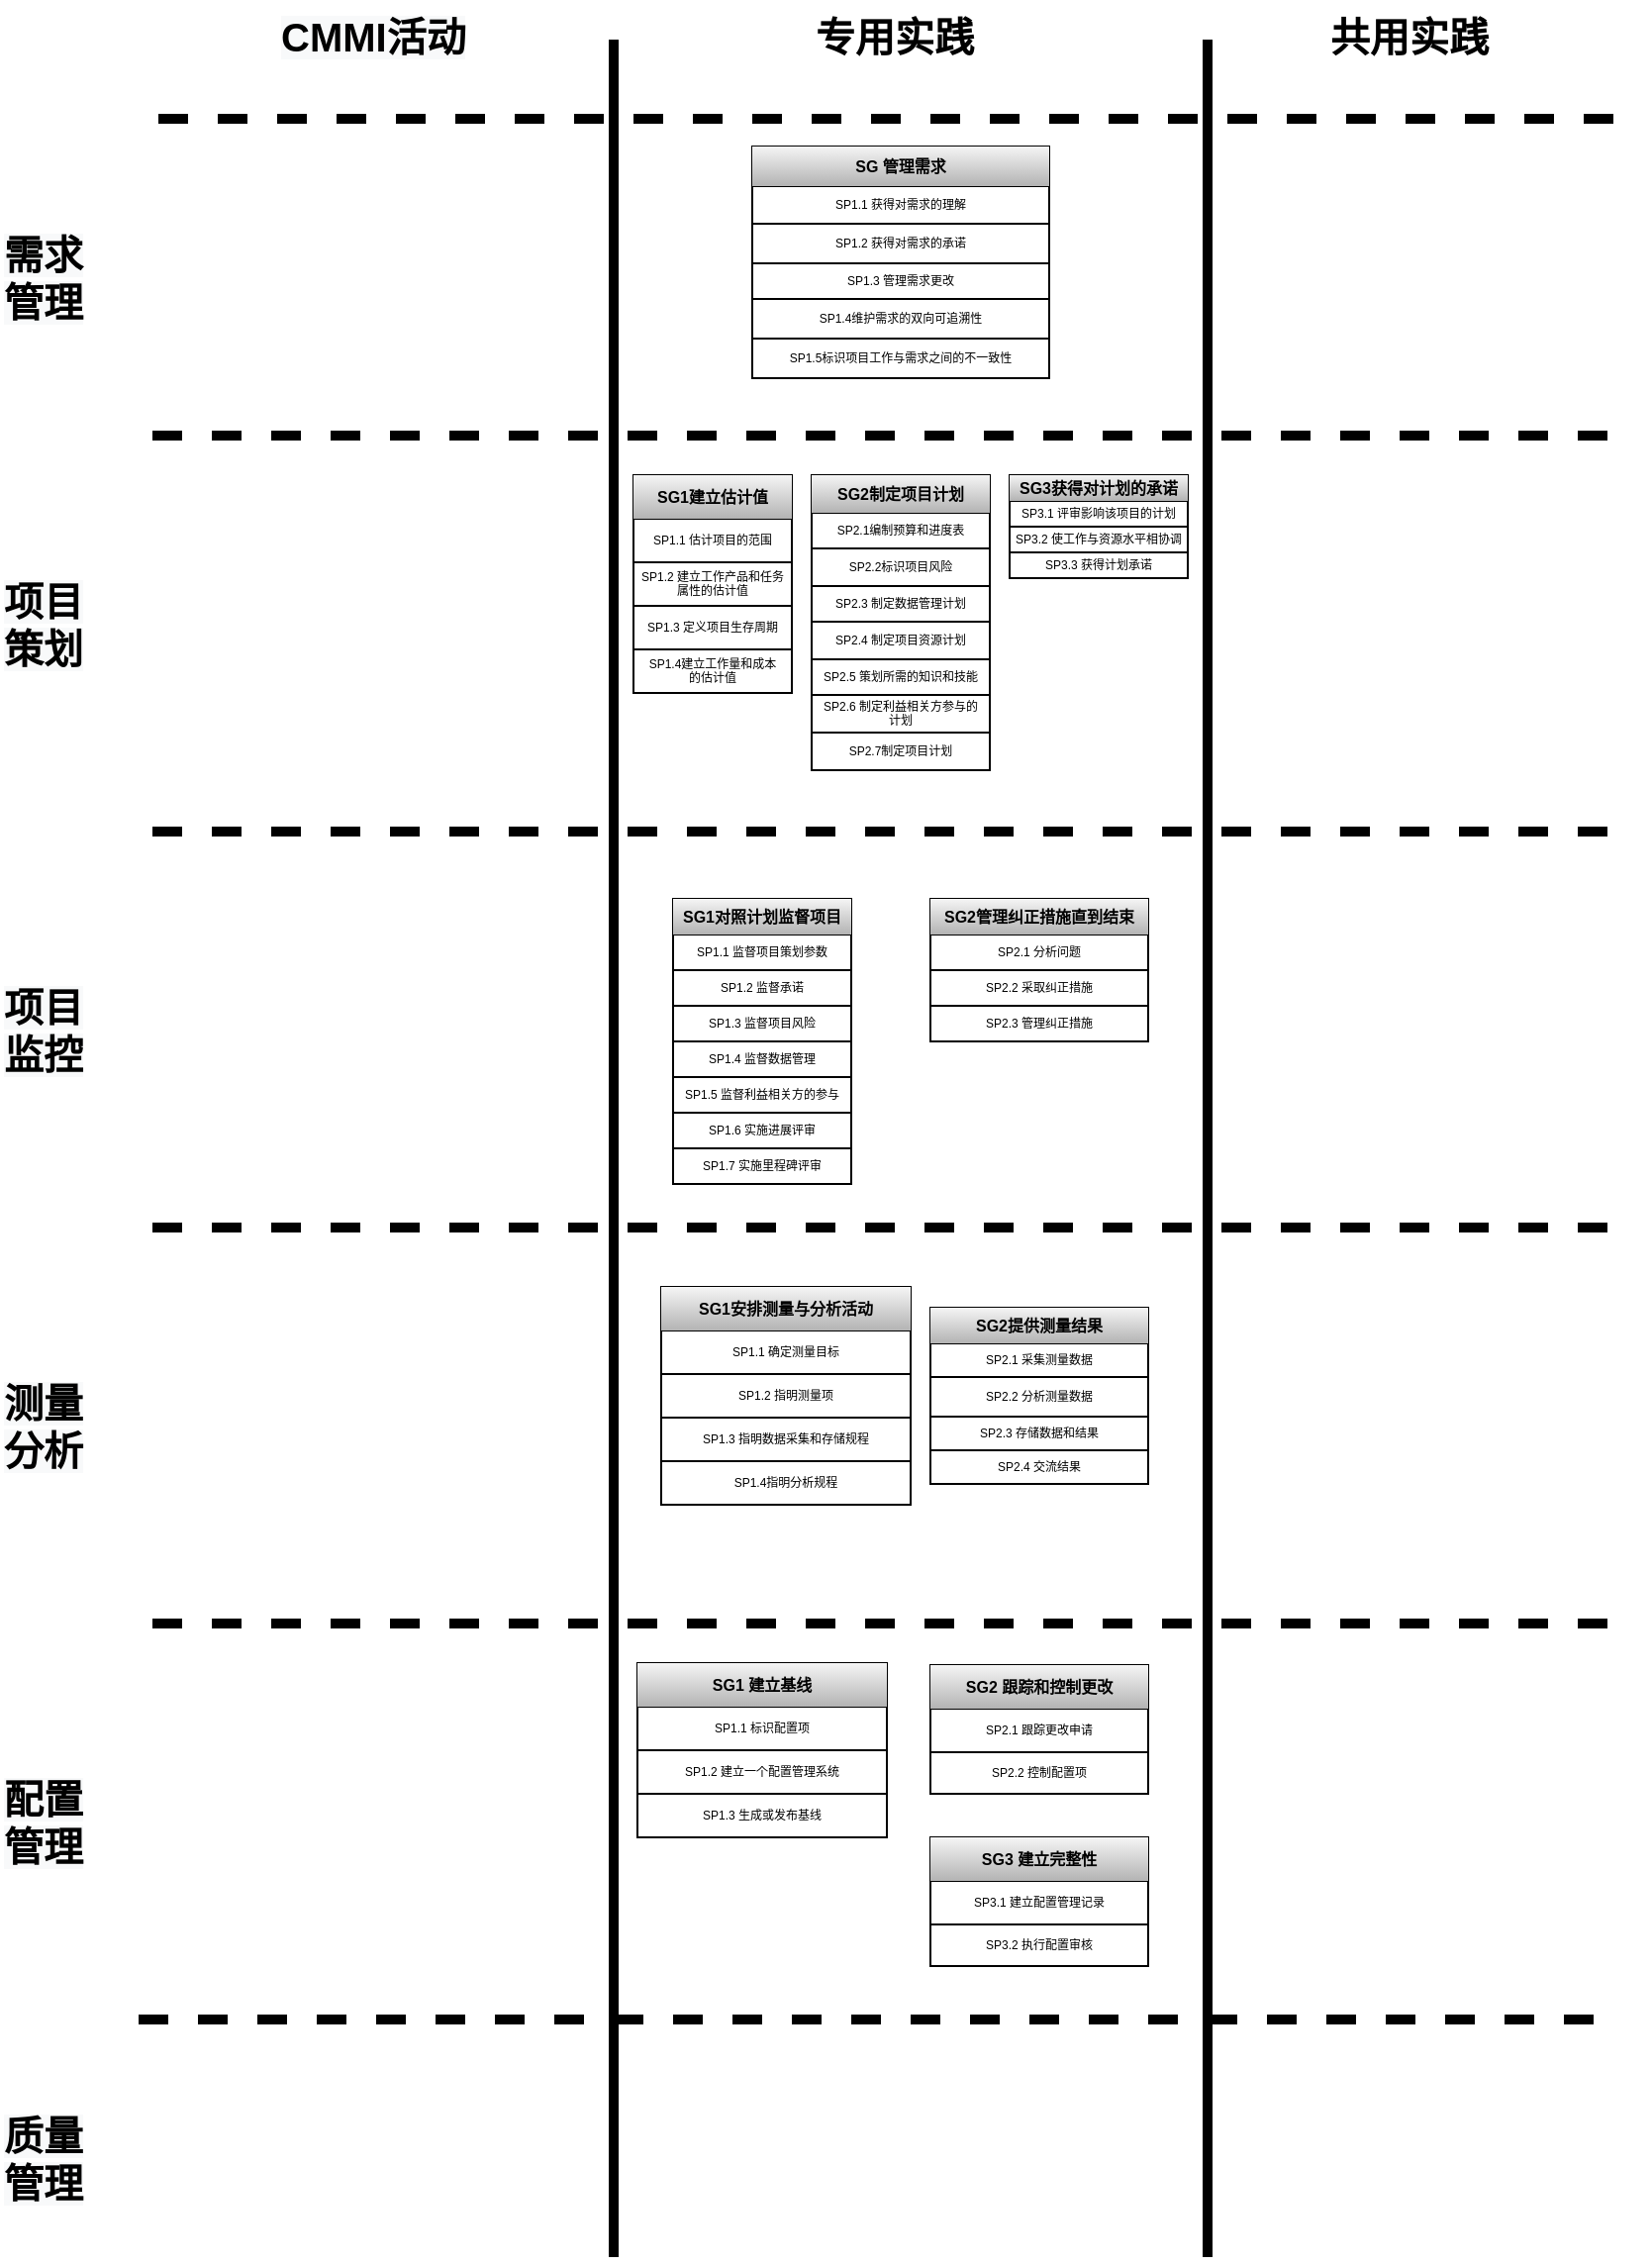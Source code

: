 <mxfile version="14.1.9" type="github">
  <diagram id="KZVADQ8c4VdHKTxfyuot" name="Page-1">
    <mxGraphModel dx="539" dy="310" grid="1" gridSize="10" guides="1" tooltips="1" connect="1" arrows="1" fold="1" page="1" pageScale="1" pageWidth="827" pageHeight="1169" math="0" shadow="0">
      <root>
        <mxCell id="0" />
        <mxCell id="1" parent="0" />
        <mxCell id="-ht__sh_S9YxHwO8VVMU-161" value="" style="shape=table;startSize=0;container=1;collapsible=0;childLayout=tableLayout;fontSize=6;" parent="1" vertex="1">
          <mxGeometry x="320" y="260" width="80" height="110" as="geometry" />
        </mxCell>
        <mxCell id="-ht__sh_S9YxHwO8VVMU-162" value="" style="shape=partialRectangle;html=1;whiteSpace=wrap;collapsible=0;dropTarget=0;pointerEvents=0;fillColor=none;top=0;left=0;bottom=0;right=0;points=[[0,0.5],[1,0.5]];portConstraint=eastwest;" parent="-ht__sh_S9YxHwO8VVMU-161" vertex="1">
          <mxGeometry width="80" height="22" as="geometry" />
        </mxCell>
        <mxCell id="-ht__sh_S9YxHwO8VVMU-163" value="SG1建立估计值" style="shape=partialRectangle;connectable=0;overflow=hidden;fillColor=#f5f5f5;top=0;left=0;bottom=0;right=0;fontSize=8;fontStyle=1;gradientColor=#b3b3b3;strokeColor=#666666;" parent="-ht__sh_S9YxHwO8VVMU-162" vertex="1">
          <mxGeometry width="80" height="22" as="geometry" />
        </mxCell>
        <mxCell id="-ht__sh_S9YxHwO8VVMU-164" value="" style="shape=partialRectangle;html=1;whiteSpace=wrap;collapsible=0;dropTarget=0;pointerEvents=0;fillColor=none;top=0;left=0;bottom=0;right=0;points=[[0,0.5],[1,0.5]];portConstraint=eastwest;" parent="-ht__sh_S9YxHwO8VVMU-161" vertex="1">
          <mxGeometry y="22" width="80" height="22" as="geometry" />
        </mxCell>
        <mxCell id="-ht__sh_S9YxHwO8VVMU-165" value="SP1.1 估计项目的范围" style="shape=partialRectangle;connectable=0;overflow=hidden;fillColor=none;top=0;left=0;bottom=0;right=0;fontSize=6;" parent="-ht__sh_S9YxHwO8VVMU-164" vertex="1">
          <mxGeometry width="80" height="22" as="geometry" />
        </mxCell>
        <mxCell id="-ht__sh_S9YxHwO8VVMU-1355" value="" style="shape=partialRectangle;html=1;whiteSpace=wrap;collapsible=0;dropTarget=0;pointerEvents=0;fillColor=none;top=0;left=0;bottom=0;right=0;points=[[0,0.5],[1,0.5]];portConstraint=eastwest;" parent="-ht__sh_S9YxHwO8VVMU-161" vertex="1">
          <mxGeometry y="44" width="80" height="22" as="geometry" />
        </mxCell>
        <mxCell id="-ht__sh_S9YxHwO8VVMU-1356" value="SP1.2 建立工作产品和任务&#xa;属性的估计值" style="shape=partialRectangle;connectable=0;overflow=hidden;fillColor=none;top=0;left=0;bottom=0;right=0;fontSize=6;" parent="-ht__sh_S9YxHwO8VVMU-1355" vertex="1">
          <mxGeometry width="80" height="22" as="geometry" />
        </mxCell>
        <mxCell id="-ht__sh_S9YxHwO8VVMU-168" value="" style="shape=partialRectangle;html=1;whiteSpace=wrap;collapsible=0;dropTarget=0;pointerEvents=0;fillColor=none;top=0;left=0;bottom=0;right=0;points=[[0,0.5],[1,0.5]];portConstraint=eastwest;" parent="-ht__sh_S9YxHwO8VVMU-161" vertex="1">
          <mxGeometry y="66" width="80" height="22" as="geometry" />
        </mxCell>
        <mxCell id="-ht__sh_S9YxHwO8VVMU-169" value="SP1.3 定义项目生存周期" style="shape=partialRectangle;connectable=0;overflow=hidden;fillColor=none;top=0;left=0;bottom=0;right=0;fontSize=6;" parent="-ht__sh_S9YxHwO8VVMU-168" vertex="1">
          <mxGeometry width="80" height="22" as="geometry" />
        </mxCell>
        <mxCell id="-ht__sh_S9YxHwO8VVMU-170" value="" style="shape=partialRectangle;html=1;whiteSpace=wrap;collapsible=0;dropTarget=0;pointerEvents=0;fillColor=none;top=0;left=0;bottom=0;right=0;points=[[0,0.5],[1,0.5]];portConstraint=eastwest;" parent="-ht__sh_S9YxHwO8VVMU-161" vertex="1">
          <mxGeometry y="88" width="80" height="22" as="geometry" />
        </mxCell>
        <mxCell id="-ht__sh_S9YxHwO8VVMU-171" value="SP1.4建立工作量和成本&#xa;的估计值" style="shape=partialRectangle;connectable=0;overflow=hidden;fillColor=none;top=0;left=0;bottom=0;right=0;fontSize=6;" parent="-ht__sh_S9YxHwO8VVMU-170" vertex="1">
          <mxGeometry width="80" height="22" as="geometry" />
        </mxCell>
        <mxCell id="-ht__sh_S9YxHwO8VVMU-287" value="" style="shape=table;startSize=0;container=1;collapsible=0;childLayout=tableLayout;fontSize=6;swimlaneFillColor=none;rowLines=1;pointerEvents=0;expand=0;" parent="1" vertex="1">
          <mxGeometry x="410" y="260" width="90" height="149" as="geometry" />
        </mxCell>
        <mxCell id="-ht__sh_S9YxHwO8VVMU-288" value="" style="shape=partialRectangle;html=1;whiteSpace=wrap;collapsible=0;dropTarget=0;pointerEvents=0;fillColor=none;top=0;left=0;bottom=0;right=0;points=[[0,0.5],[1,0.5]];portConstraint=eastwest;" parent="-ht__sh_S9YxHwO8VVMU-287" vertex="1">
          <mxGeometry width="90" height="19" as="geometry" />
        </mxCell>
        <mxCell id="-ht__sh_S9YxHwO8VVMU-289" value="SG2制定项目计划" style="shape=partialRectangle;connectable=0;overflow=hidden;fillColor=#f5f5f5;top=0;left=0;bottom=0;right=0;fontSize=8;fontStyle=1;gradientColor=#b3b3b3;strokeColor=#666666;" parent="-ht__sh_S9YxHwO8VVMU-288" vertex="1">
          <mxGeometry width="90" height="19" as="geometry" />
        </mxCell>
        <mxCell id="-ht__sh_S9YxHwO8VVMU-290" value="" style="shape=partialRectangle;html=1;whiteSpace=wrap;collapsible=0;dropTarget=0;pointerEvents=0;fillColor=none;top=0;left=0;bottom=0;right=0;points=[[0,0.5],[1,0.5]];portConstraint=eastwest;" parent="-ht__sh_S9YxHwO8VVMU-287" vertex="1">
          <mxGeometry y="19" width="90" height="18" as="geometry" />
        </mxCell>
        <mxCell id="-ht__sh_S9YxHwO8VVMU-291" value="SP2.1编制预算和进度表" style="shape=partialRectangle;connectable=0;overflow=hidden;fillColor=none;top=0;left=0;bottom=0;right=0;fontSize=6;" parent="-ht__sh_S9YxHwO8VVMU-290" vertex="1">
          <mxGeometry width="90" height="18" as="geometry" />
        </mxCell>
        <mxCell id="-ht__sh_S9YxHwO8VVMU-292" value="" style="shape=partialRectangle;html=1;whiteSpace=wrap;collapsible=0;dropTarget=0;pointerEvents=0;fillColor=none;top=0;left=0;bottom=0;right=0;points=[[0,0.5],[1,0.5]];portConstraint=eastwest;" parent="-ht__sh_S9YxHwO8VVMU-287" vertex="1">
          <mxGeometry y="37" width="90" height="19" as="geometry" />
        </mxCell>
        <mxCell id="-ht__sh_S9YxHwO8VVMU-293" value="SP2.2标识项目风险" style="shape=partialRectangle;connectable=0;overflow=hidden;fillColor=none;top=0;left=0;bottom=0;right=0;fontSize=6;" parent="-ht__sh_S9YxHwO8VVMU-292" vertex="1">
          <mxGeometry width="90" height="19" as="geometry" />
        </mxCell>
        <mxCell id="-ht__sh_S9YxHwO8VVMU-294" value="" style="shape=partialRectangle;html=1;whiteSpace=wrap;collapsible=0;dropTarget=0;pointerEvents=0;fillColor=none;top=0;left=0;bottom=0;right=0;points=[[0,0.5],[1,0.5]];portConstraint=eastwest;" parent="-ht__sh_S9YxHwO8VVMU-287" vertex="1">
          <mxGeometry y="56" width="90" height="18" as="geometry" />
        </mxCell>
        <mxCell id="-ht__sh_S9YxHwO8VVMU-295" value="SP2.3 制定数据管理计划" style="shape=partialRectangle;connectable=0;overflow=hidden;fillColor=none;top=0;left=0;bottom=0;right=0;fontSize=6;" parent="-ht__sh_S9YxHwO8VVMU-294" vertex="1">
          <mxGeometry width="90" height="18" as="geometry" />
        </mxCell>
        <mxCell id="-ht__sh_S9YxHwO8VVMU-296" value="" style="shape=partialRectangle;html=1;whiteSpace=wrap;collapsible=0;dropTarget=0;pointerEvents=0;fillColor=none;top=0;left=0;bottom=0;right=0;points=[[0,0.5],[1,0.5]];portConstraint=eastwest;" parent="-ht__sh_S9YxHwO8VVMU-287" vertex="1">
          <mxGeometry y="74" width="90" height="19" as="geometry" />
        </mxCell>
        <mxCell id="-ht__sh_S9YxHwO8VVMU-297" value="SP2.4 制定项目资源计划" style="shape=partialRectangle;connectable=0;overflow=hidden;fillColor=none;top=0;left=0;bottom=0;right=0;fontSize=6;" parent="-ht__sh_S9YxHwO8VVMU-296" vertex="1">
          <mxGeometry width="90" height="19" as="geometry" />
        </mxCell>
        <mxCell id="-ht__sh_S9YxHwO8VVMU-395" value="" style="shape=partialRectangle;html=1;whiteSpace=wrap;collapsible=0;dropTarget=0;pointerEvents=0;fillColor=none;top=0;left=0;bottom=0;right=0;points=[[0,0.5],[1,0.5]];portConstraint=eastwest;" parent="-ht__sh_S9YxHwO8VVMU-287" vertex="1">
          <mxGeometry y="93" width="90" height="18" as="geometry" />
        </mxCell>
        <mxCell id="-ht__sh_S9YxHwO8VVMU-396" value="SP2.5 策划所需的知识和技能" style="shape=partialRectangle;connectable=0;overflow=hidden;fillColor=none;top=0;left=0;bottom=0;right=0;fontSize=6;" parent="-ht__sh_S9YxHwO8VVMU-395" vertex="1">
          <mxGeometry width="90" height="18" as="geometry" />
        </mxCell>
        <mxCell id="-ht__sh_S9YxHwO8VVMU-453" value="" style="shape=partialRectangle;html=1;whiteSpace=wrap;collapsible=0;dropTarget=0;pointerEvents=0;fillColor=none;top=0;left=0;bottom=0;right=0;points=[[0,0.5],[1,0.5]];portConstraint=eastwest;" parent="-ht__sh_S9YxHwO8VVMU-287" vertex="1">
          <mxGeometry y="111" width="90" height="19" as="geometry" />
        </mxCell>
        <mxCell id="-ht__sh_S9YxHwO8VVMU-454" value="SP2.6 制定利益相关方参与的&#xa;计划" style="shape=partialRectangle;connectable=0;overflow=hidden;fillColor=none;top=0;left=0;bottom=0;right=0;fontSize=6;" parent="-ht__sh_S9YxHwO8VVMU-453" vertex="1">
          <mxGeometry width="90" height="19" as="geometry" />
        </mxCell>
        <mxCell id="-ht__sh_S9YxHwO8VVMU-1357" value="" style="shape=partialRectangle;html=1;whiteSpace=wrap;collapsible=0;dropTarget=0;pointerEvents=0;fillColor=none;top=0;left=0;bottom=0;right=0;points=[[0,0.5],[1,0.5]];portConstraint=eastwest;" parent="-ht__sh_S9YxHwO8VVMU-287" vertex="1">
          <mxGeometry y="130" width="90" height="19" as="geometry" />
        </mxCell>
        <mxCell id="-ht__sh_S9YxHwO8VVMU-1358" value="SP2.7制定项目计划" style="shape=partialRectangle;connectable=0;overflow=hidden;fillColor=none;top=0;left=0;bottom=0;right=0;fontSize=6;" parent="-ht__sh_S9YxHwO8VVMU-1357" vertex="1">
          <mxGeometry width="90" height="19" as="geometry" />
        </mxCell>
        <mxCell id="-ht__sh_S9YxHwO8VVMU-1325" value="" style="endArrow=none;dashed=1;html=1;fontSize=6;strokeWidth=5;" parent="1" edge="1">
          <mxGeometry width="50" height="50" relative="1" as="geometry">
            <mxPoint x="80" y="80" as="sourcePoint" />
            <mxPoint x="830" y="80" as="targetPoint" />
          </mxGeometry>
        </mxCell>
        <mxCell id="-ht__sh_S9YxHwO8VVMU-1326" value="&lt;span style=&quot;color: rgb(0, 0, 0); font-family: helvetica; font-size: 20px; font-style: normal; letter-spacing: normal; text-align: center; text-indent: 0px; text-transform: none; word-spacing: 0px; background-color: rgb(248, 249, 250); display: inline; float: none;&quot;&gt;CMMI活动&lt;/span&gt;" style="text;whiteSpace=wrap;html=1;fontSize=20;fontStyle=1" parent="1" vertex="1">
          <mxGeometry x="140" y="20" width="100" height="40" as="geometry" />
        </mxCell>
        <mxCell id="-ht__sh_S9YxHwO8VVMU-1328" value="" style="endArrow=none;dashed=1;html=1;fontSize=6;strokeWidth=5;" parent="1" edge="1">
          <mxGeometry width="50" height="50" relative="1" as="geometry">
            <mxPoint x="77" y="240.0" as="sourcePoint" />
            <mxPoint x="827" y="240.0" as="targetPoint" />
          </mxGeometry>
        </mxCell>
        <mxCell id="-ht__sh_S9YxHwO8VVMU-1329" value="" style="endArrow=none;dashed=1;html=1;fontSize=6;strokeWidth=5;" parent="1" edge="1">
          <mxGeometry width="50" height="50" relative="1" as="geometry">
            <mxPoint x="77.0" y="440" as="sourcePoint" />
            <mxPoint x="827" y="440" as="targetPoint" />
          </mxGeometry>
        </mxCell>
        <mxCell id="-ht__sh_S9YxHwO8VVMU-1330" value="" style="endArrow=none;dashed=1;html=1;fontSize=6;strokeWidth=5;" parent="1" edge="1">
          <mxGeometry width="50" height="50" relative="1" as="geometry">
            <mxPoint x="77.0" y="640" as="sourcePoint" />
            <mxPoint x="827" y="640" as="targetPoint" />
          </mxGeometry>
        </mxCell>
        <mxCell id="-ht__sh_S9YxHwO8VVMU-1331" value="" style="endArrow=none;dashed=1;html=1;fontSize=6;strokeWidth=5;" parent="1" edge="1">
          <mxGeometry width="50" height="50" relative="1" as="geometry">
            <mxPoint x="77.0" y="840" as="sourcePoint" />
            <mxPoint x="827" y="840" as="targetPoint" />
          </mxGeometry>
        </mxCell>
        <mxCell id="-ht__sh_S9YxHwO8VVMU-1332" value="" style="endArrow=none;dashed=1;html=1;fontSize=6;strokeWidth=5;" parent="1" edge="1">
          <mxGeometry width="50" height="50" relative="1" as="geometry">
            <mxPoint x="70.0" y="1040" as="sourcePoint" />
            <mxPoint x="820" y="1040" as="targetPoint" />
          </mxGeometry>
        </mxCell>
        <mxCell id="-ht__sh_S9YxHwO8VVMU-1333" value="&lt;div style=&quot;text-align: center&quot;&gt;&lt;span&gt;&lt;font face=&quot;helvetica&quot;&gt;专用实践&lt;/font&gt;&lt;/span&gt;&lt;/div&gt;" style="text;whiteSpace=wrap;html=1;fontSize=20;fontStyle=1" parent="1" vertex="1">
          <mxGeometry x="410" y="20" width="100" height="40" as="geometry" />
        </mxCell>
        <mxCell id="-ht__sh_S9YxHwO8VVMU-1334" value="&lt;div style=&quot;text-align: center&quot;&gt;&lt;font face=&quot;helvetica&quot;&gt;共用实践&lt;/font&gt;&lt;/div&gt;" style="text;whiteSpace=wrap;html=1;fontSize=20;fontStyle=1" parent="1" vertex="1">
          <mxGeometry x="670" y="20" width="100" height="40" as="geometry" />
        </mxCell>
        <mxCell id="-ht__sh_S9YxHwO8VVMU-1335" value="" style="endArrow=none;html=1;strokeWidth=5;fontSize=20;" parent="1" edge="1">
          <mxGeometry width="50" height="50" relative="1" as="geometry">
            <mxPoint x="310" y="1160" as="sourcePoint" />
            <mxPoint x="310" y="40" as="targetPoint" />
          </mxGeometry>
        </mxCell>
        <mxCell id="-ht__sh_S9YxHwO8VVMU-1337" value="" style="shape=table;startSize=0;container=1;collapsible=0;childLayout=tableLayout;fontSize=6;swimlaneFillColor=none;rowLines=1;pointerEvents=0;expand=0;treeMoving=1;" parent="1" vertex="1">
          <mxGeometry x="510" y="260" width="90" height="52" as="geometry" />
        </mxCell>
        <mxCell id="-ht__sh_S9YxHwO8VVMU-1338" value="" style="shape=partialRectangle;html=1;whiteSpace=wrap;collapsible=0;dropTarget=0;pointerEvents=0;fillColor=none;top=0;left=0;bottom=0;right=0;points=[[0,0.5],[1,0.5]];portConstraint=eastwest;" parent="-ht__sh_S9YxHwO8VVMU-1337" vertex="1">
          <mxGeometry width="90" height="13" as="geometry" />
        </mxCell>
        <mxCell id="-ht__sh_S9YxHwO8VVMU-1339" value="SG3获得对计划的承诺" style="shape=partialRectangle;connectable=0;overflow=hidden;fillColor=#f5f5f5;top=0;left=0;bottom=0;right=0;fontSize=8;fontStyle=1;gradientColor=#b3b3b3;strokeColor=#666666;" parent="-ht__sh_S9YxHwO8VVMU-1338" vertex="1">
          <mxGeometry width="90" height="13" as="geometry" />
        </mxCell>
        <mxCell id="-ht__sh_S9YxHwO8VVMU-1340" value="" style="shape=partialRectangle;html=1;whiteSpace=wrap;collapsible=0;dropTarget=0;pointerEvents=0;fillColor=none;top=0;left=0;bottom=0;right=0;points=[[0,0.5],[1,0.5]];portConstraint=eastwest;" parent="-ht__sh_S9YxHwO8VVMU-1337" vertex="1">
          <mxGeometry y="13" width="90" height="13" as="geometry" />
        </mxCell>
        <mxCell id="-ht__sh_S9YxHwO8VVMU-1341" value="SP3.1 评审影响该项目的计划" style="shape=partialRectangle;connectable=0;overflow=hidden;fillColor=none;top=0;left=0;bottom=0;right=0;fontSize=6;" parent="-ht__sh_S9YxHwO8VVMU-1340" vertex="1">
          <mxGeometry width="90" height="13" as="geometry" />
        </mxCell>
        <mxCell id="-ht__sh_S9YxHwO8VVMU-1342" value="" style="shape=partialRectangle;html=1;whiteSpace=wrap;collapsible=0;dropTarget=0;pointerEvents=0;fillColor=none;top=0;left=0;bottom=0;right=0;points=[[0,0.5],[1,0.5]];portConstraint=eastwest;" parent="-ht__sh_S9YxHwO8VVMU-1337" vertex="1">
          <mxGeometry y="26" width="90" height="13" as="geometry" />
        </mxCell>
        <mxCell id="-ht__sh_S9YxHwO8VVMU-1343" value="SP3.2 使工作与资源水平相协调" style="shape=partialRectangle;connectable=0;overflow=hidden;fillColor=none;top=0;left=0;bottom=0;right=0;fontSize=6;" parent="-ht__sh_S9YxHwO8VVMU-1342" vertex="1">
          <mxGeometry width="90" height="13" as="geometry" />
        </mxCell>
        <mxCell id="bZw45Dl6m2qIWk2wwtFJ-1" value="" style="shape=partialRectangle;html=1;whiteSpace=wrap;collapsible=0;dropTarget=0;pointerEvents=0;fillColor=none;top=0;left=0;bottom=0;right=0;points=[[0,0.5],[1,0.5]];portConstraint=eastwest;" parent="-ht__sh_S9YxHwO8VVMU-1337" vertex="1">
          <mxGeometry y="39" width="90" height="13" as="geometry" />
        </mxCell>
        <mxCell id="bZw45Dl6m2qIWk2wwtFJ-2" value="SP3.3 获得计划承诺" style="shape=partialRectangle;connectable=0;overflow=hidden;fillColor=none;top=0;left=0;bottom=0;right=0;fontSize=6;" parent="bZw45Dl6m2qIWk2wwtFJ-1" vertex="1">
          <mxGeometry width="90" height="13" as="geometry" />
        </mxCell>
        <mxCell id="-ht__sh_S9YxHwO8VVMU-1354" value="" style="endArrow=none;html=1;strokeWidth=5;fontSize=20;" parent="1" edge="1">
          <mxGeometry width="50" height="50" relative="1" as="geometry">
            <mxPoint x="610" y="1160" as="sourcePoint" />
            <mxPoint x="610" y="40" as="targetPoint" />
          </mxGeometry>
        </mxCell>
        <mxCell id="-ht__sh_S9YxHwO8VVMU-1359" value="&lt;span style=&quot;color: rgb(0 , 0 , 0) ; font-family: &amp;#34;helvetica&amp;#34; ; font-size: 20px ; font-style: normal ; letter-spacing: normal ; text-align: center ; text-indent: 0px ; text-transform: none ; word-spacing: 0px ; background-color: rgb(248 , 249 , 250) ; display: inline ; float: none&quot;&gt;需求管理&lt;/span&gt;" style="text;whiteSpace=wrap;html=1;fontSize=20;fontStyle=1" parent="1" vertex="1">
          <mxGeometry y="130" width="50" height="60" as="geometry" />
        </mxCell>
        <mxCell id="-ht__sh_S9YxHwO8VVMU-1360" value="&lt;span style=&quot;color: rgb(0 , 0 , 0) ; font-family: &amp;#34;helvetica&amp;#34; ; font-size: 20px ; font-style: normal ; letter-spacing: normal ; text-align: center ; text-indent: 0px ; text-transform: none ; word-spacing: 0px ; background-color: rgb(248 , 249 , 250) ; display: inline ; float: none&quot;&gt;项目策划&lt;/span&gt;" style="text;whiteSpace=wrap;html=1;fontSize=20;fontStyle=1" parent="1" vertex="1">
          <mxGeometry y="304.5" width="50" height="60" as="geometry" />
        </mxCell>
        <mxCell id="-ht__sh_S9YxHwO8VVMU-1361" value="&lt;span style=&quot;color: rgb(0 , 0 , 0) ; font-family: &amp;#34;helvetica&amp;#34; ; font-size: 20px ; font-style: normal ; letter-spacing: normal ; text-align: center ; text-indent: 0px ; text-transform: none ; word-spacing: 0px ; background-color: rgb(248 , 249 , 250) ; display: inline ; float: none&quot;&gt;项目监控&lt;/span&gt;" style="text;whiteSpace=wrap;html=1;fontSize=20;fontStyle=1" parent="1" vertex="1">
          <mxGeometry y="510" width="50" height="60" as="geometry" />
        </mxCell>
        <mxCell id="-ht__sh_S9YxHwO8VVMU-1362" value="&lt;span style=&quot;color: rgb(0 , 0 , 0) ; font-family: &amp;#34;helvetica&amp;#34; ; font-size: 20px ; font-style: normal ; letter-spacing: normal ; text-align: center ; text-indent: 0px ; text-transform: none ; word-spacing: 0px ; background-color: rgb(248 , 249 , 250) ; display: inline ; float: none&quot;&gt;测量分析&lt;/span&gt;" style="text;whiteSpace=wrap;html=1;fontSize=20;fontStyle=1" parent="1" vertex="1">
          <mxGeometry y="710" width="50" height="60" as="geometry" />
        </mxCell>
        <mxCell id="-ht__sh_S9YxHwO8VVMU-1363" value="&lt;span style=&quot;color: rgb(0 , 0 , 0) ; font-family: &amp;#34;helvetica&amp;#34; ; font-size: 20px ; font-style: normal ; letter-spacing: normal ; text-align: center ; text-indent: 0px ; text-transform: none ; word-spacing: 0px ; background-color: rgb(248 , 249 , 250) ; display: inline ; float: none&quot;&gt;配置管理&lt;/span&gt;" style="text;whiteSpace=wrap;html=1;fontSize=20;fontStyle=1" parent="1" vertex="1">
          <mxGeometry y="910" width="50" height="60" as="geometry" />
        </mxCell>
        <mxCell id="-ht__sh_S9YxHwO8VVMU-1364" value="&lt;span style=&quot;color: rgb(0 , 0 , 0) ; font-family: &amp;#34;helvetica&amp;#34; ; font-size: 20px ; font-style: normal ; letter-spacing: normal ; text-align: center ; text-indent: 0px ; text-transform: none ; word-spacing: 0px ; background-color: rgb(248 , 249 , 250) ; display: inline ; float: none&quot;&gt;质量管理&lt;/span&gt;" style="text;whiteSpace=wrap;html=1;fontSize=20;fontStyle=1" parent="1" vertex="1">
          <mxGeometry y="1080" width="50" height="60" as="geometry" />
        </mxCell>
        <mxCell id="-ht__sh_S9YxHwO8VVMU-1365" value="" style="shape=table;startSize=0;container=1;collapsible=0;childLayout=tableLayout;fontSize=6;" parent="1" vertex="1">
          <mxGeometry x="380" y="94" width="150" height="117" as="geometry" />
        </mxCell>
        <mxCell id="-ht__sh_S9YxHwO8VVMU-1366" value="" style="shape=partialRectangle;html=1;whiteSpace=wrap;collapsible=0;dropTarget=0;pointerEvents=0;fillColor=none;top=0;left=0;bottom=0;right=0;points=[[0,0.5],[1,0.5]];portConstraint=eastwest;" parent="-ht__sh_S9YxHwO8VVMU-1365" vertex="1">
          <mxGeometry width="150" height="20" as="geometry" />
        </mxCell>
        <mxCell id="-ht__sh_S9YxHwO8VVMU-1367" value="SG 管理需求" style="shape=partialRectangle;connectable=0;overflow=hidden;fillColor=#f5f5f5;top=0;left=0;bottom=0;right=0;fontSize=8;fontStyle=1;gradientColor=#b3b3b3;strokeColor=#666666;" parent="-ht__sh_S9YxHwO8VVMU-1366" vertex="1">
          <mxGeometry width="150" height="20" as="geometry" />
        </mxCell>
        <mxCell id="-ht__sh_S9YxHwO8VVMU-1368" value="" style="shape=partialRectangle;html=1;whiteSpace=wrap;collapsible=0;dropTarget=0;pointerEvents=0;fillColor=none;top=0;left=0;bottom=0;right=0;points=[[0,0.5],[1,0.5]];portConstraint=eastwest;" parent="-ht__sh_S9YxHwO8VVMU-1365" vertex="1">
          <mxGeometry y="20" width="150" height="19" as="geometry" />
        </mxCell>
        <mxCell id="-ht__sh_S9YxHwO8VVMU-1369" value="SP1.1 获得对需求的理解" style="shape=partialRectangle;connectable=0;overflow=hidden;fillColor=none;top=0;left=0;bottom=0;right=0;fontSize=6;" parent="-ht__sh_S9YxHwO8VVMU-1368" vertex="1">
          <mxGeometry width="150" height="19" as="geometry" />
        </mxCell>
        <mxCell id="-ht__sh_S9YxHwO8VVMU-1370" value="" style="shape=partialRectangle;html=1;whiteSpace=wrap;collapsible=0;dropTarget=0;pointerEvents=0;fillColor=none;top=0;left=0;bottom=0;right=0;points=[[0,0.5],[1,0.5]];portConstraint=eastwest;" parent="-ht__sh_S9YxHwO8VVMU-1365" vertex="1">
          <mxGeometry y="39" width="150" height="20" as="geometry" />
        </mxCell>
        <mxCell id="-ht__sh_S9YxHwO8VVMU-1371" value="SP1.2 获得对需求的承诺" style="shape=partialRectangle;connectable=0;overflow=hidden;fillColor=none;top=0;left=0;bottom=0;right=0;fontSize=6;" parent="-ht__sh_S9YxHwO8VVMU-1370" vertex="1">
          <mxGeometry width="150" height="20" as="geometry" />
        </mxCell>
        <mxCell id="-ht__sh_S9YxHwO8VVMU-1372" value="" style="shape=partialRectangle;html=1;whiteSpace=wrap;collapsible=0;dropTarget=0;pointerEvents=0;fillColor=none;top=0;left=0;bottom=0;right=0;points=[[0,0.5],[1,0.5]];portConstraint=eastwest;" parent="-ht__sh_S9YxHwO8VVMU-1365" vertex="1">
          <mxGeometry y="59" width="150" height="18" as="geometry" />
        </mxCell>
        <mxCell id="-ht__sh_S9YxHwO8VVMU-1373" value="SP1.3 管理需求更改" style="shape=partialRectangle;connectable=0;overflow=hidden;fillColor=none;top=0;left=0;bottom=0;right=0;fontSize=6;" parent="-ht__sh_S9YxHwO8VVMU-1372" vertex="1">
          <mxGeometry width="150" height="18" as="geometry" />
        </mxCell>
        <mxCell id="-ht__sh_S9YxHwO8VVMU-1376" value="" style="shape=partialRectangle;html=1;whiteSpace=wrap;collapsible=0;dropTarget=0;pointerEvents=0;fillColor=none;top=0;left=0;bottom=0;right=0;points=[[0,0.5],[1,0.5]];portConstraint=eastwest;" parent="-ht__sh_S9YxHwO8VVMU-1365" vertex="1">
          <mxGeometry y="77" width="150" height="20" as="geometry" />
        </mxCell>
        <mxCell id="-ht__sh_S9YxHwO8VVMU-1377" value="SP1.4维护需求的双向可追溯性" style="shape=partialRectangle;connectable=0;overflow=hidden;fillColor=none;top=0;left=0;bottom=0;right=0;fontSize=6;" parent="-ht__sh_S9YxHwO8VVMU-1376" vertex="1">
          <mxGeometry width="150" height="20" as="geometry" />
        </mxCell>
        <mxCell id="-ht__sh_S9YxHwO8VVMU-1378" value="" style="shape=partialRectangle;html=1;whiteSpace=wrap;collapsible=0;dropTarget=0;pointerEvents=0;fillColor=none;top=0;left=0;bottom=0;right=0;points=[[0,0.5],[1,0.5]];portConstraint=eastwest;" parent="-ht__sh_S9YxHwO8VVMU-1365" vertex="1">
          <mxGeometry y="97" width="150" height="20" as="geometry" />
        </mxCell>
        <mxCell id="-ht__sh_S9YxHwO8VVMU-1379" value="SP1.5标识项目工作与需求之间的不一致性" style="shape=partialRectangle;connectable=0;overflow=hidden;fillColor=none;top=0;left=0;bottom=0;right=0;fontSize=6;" parent="-ht__sh_S9YxHwO8VVMU-1378" vertex="1">
          <mxGeometry width="150" height="20" as="geometry" />
        </mxCell>
        <mxCell id="-ht__sh_S9YxHwO8VVMU-1380" value="" style="shape=table;startSize=0;container=1;collapsible=0;childLayout=tableLayout;fontSize=6;" parent="1" vertex="1">
          <mxGeometry x="340" y="474" width="90" height="144" as="geometry" />
        </mxCell>
        <mxCell id="-ht__sh_S9YxHwO8VVMU-1381" value="" style="shape=partialRectangle;html=1;whiteSpace=wrap;collapsible=0;dropTarget=0;pointerEvents=0;fillColor=none;top=0;left=0;bottom=0;right=0;points=[[0,0.5],[1,0.5]];portConstraint=eastwest;" parent="-ht__sh_S9YxHwO8VVMU-1380" vertex="1">
          <mxGeometry width="90" height="18" as="geometry" />
        </mxCell>
        <mxCell id="-ht__sh_S9YxHwO8VVMU-1382" value="SG1对照计划监督项目" style="shape=partialRectangle;connectable=0;overflow=hidden;fillColor=#f5f5f5;top=0;left=0;bottom=0;right=0;fontSize=8;fontStyle=1;gradientColor=#b3b3b3;strokeColor=#666666;" parent="-ht__sh_S9YxHwO8VVMU-1381" vertex="1">
          <mxGeometry width="90" height="18" as="geometry" />
        </mxCell>
        <mxCell id="-ht__sh_S9YxHwO8VVMU-1383" value="" style="shape=partialRectangle;html=1;whiteSpace=wrap;collapsible=0;dropTarget=0;pointerEvents=0;fillColor=none;top=0;left=0;bottom=0;right=0;points=[[0,0.5],[1,0.5]];portConstraint=eastwest;" parent="-ht__sh_S9YxHwO8VVMU-1380" vertex="1">
          <mxGeometry y="18" width="90" height="18" as="geometry" />
        </mxCell>
        <mxCell id="-ht__sh_S9YxHwO8VVMU-1384" value="SP1.1 监督项目策划参数" style="shape=partialRectangle;connectable=0;overflow=hidden;fillColor=none;top=0;left=0;bottom=0;right=0;fontSize=6;" parent="-ht__sh_S9YxHwO8VVMU-1383" vertex="1">
          <mxGeometry width="90" height="18" as="geometry" />
        </mxCell>
        <mxCell id="-ht__sh_S9YxHwO8VVMU-1385" value="" style="shape=partialRectangle;html=1;whiteSpace=wrap;collapsible=0;dropTarget=0;pointerEvents=0;fillColor=none;top=0;left=0;bottom=0;right=0;points=[[0,0.5],[1,0.5]];portConstraint=eastwest;" parent="-ht__sh_S9YxHwO8VVMU-1380" vertex="1">
          <mxGeometry y="36" width="90" height="18" as="geometry" />
        </mxCell>
        <mxCell id="-ht__sh_S9YxHwO8VVMU-1386" value="SP1.2 监督承诺" style="shape=partialRectangle;connectable=0;overflow=hidden;fillColor=none;top=0;left=0;bottom=0;right=0;fontSize=6;" parent="-ht__sh_S9YxHwO8VVMU-1385" vertex="1">
          <mxGeometry width="90" height="18" as="geometry" />
        </mxCell>
        <mxCell id="-ht__sh_S9YxHwO8VVMU-1387" value="" style="shape=partialRectangle;html=1;whiteSpace=wrap;collapsible=0;dropTarget=0;pointerEvents=0;fillColor=none;top=0;left=0;bottom=0;right=0;points=[[0,0.5],[1,0.5]];portConstraint=eastwest;" parent="-ht__sh_S9YxHwO8VVMU-1380" vertex="1">
          <mxGeometry y="54" width="90" height="18" as="geometry" />
        </mxCell>
        <mxCell id="-ht__sh_S9YxHwO8VVMU-1388" value="SP1.3 监督项目风险" style="shape=partialRectangle;connectable=0;overflow=hidden;fillColor=none;top=0;left=0;bottom=0;right=0;fontSize=6;" parent="-ht__sh_S9YxHwO8VVMU-1387" vertex="1">
          <mxGeometry width="90" height="18" as="geometry" />
        </mxCell>
        <mxCell id="-ht__sh_S9YxHwO8VVMU-1389" value="" style="shape=partialRectangle;html=1;whiteSpace=wrap;collapsible=0;dropTarget=0;pointerEvents=0;fillColor=none;top=0;left=0;bottom=0;right=0;points=[[0,0.5],[1,0.5]];portConstraint=eastwest;" parent="-ht__sh_S9YxHwO8VVMU-1380" vertex="1">
          <mxGeometry y="72" width="90" height="18" as="geometry" />
        </mxCell>
        <mxCell id="-ht__sh_S9YxHwO8VVMU-1390" value="SP1.4 监督数据管理" style="shape=partialRectangle;connectable=0;overflow=hidden;fillColor=none;top=0;left=0;bottom=0;right=0;fontSize=6;" parent="-ht__sh_S9YxHwO8VVMU-1389" vertex="1">
          <mxGeometry width="90" height="18" as="geometry" />
        </mxCell>
        <mxCell id="-ht__sh_S9YxHwO8VVMU-1391" value="" style="shape=partialRectangle;html=1;whiteSpace=wrap;collapsible=0;dropTarget=0;pointerEvents=0;fillColor=none;top=0;left=0;bottom=0;right=0;points=[[0,0.5],[1,0.5]];portConstraint=eastwest;" parent="-ht__sh_S9YxHwO8VVMU-1380" vertex="1">
          <mxGeometry y="90" width="90" height="18" as="geometry" />
        </mxCell>
        <mxCell id="-ht__sh_S9YxHwO8VVMU-1392" value="SP1.5 监督利益相关方的参与" style="shape=partialRectangle;connectable=0;overflow=hidden;fillColor=none;top=0;left=0;bottom=0;right=0;fontSize=6;" parent="-ht__sh_S9YxHwO8VVMU-1391" vertex="1">
          <mxGeometry width="90" height="18" as="geometry" />
        </mxCell>
        <mxCell id="-ht__sh_S9YxHwO8VVMU-1393" value="" style="shape=partialRectangle;html=1;whiteSpace=wrap;collapsible=0;dropTarget=0;pointerEvents=0;fillColor=none;top=0;left=0;bottom=0;right=0;points=[[0,0.5],[1,0.5]];portConstraint=eastwest;" parent="-ht__sh_S9YxHwO8VVMU-1380" vertex="1">
          <mxGeometry y="108" width="90" height="18" as="geometry" />
        </mxCell>
        <mxCell id="-ht__sh_S9YxHwO8VVMU-1394" value="SP1.6 实施进展评审" style="shape=partialRectangle;connectable=0;overflow=hidden;fillColor=none;top=0;left=0;bottom=0;right=0;fontSize=6;" parent="-ht__sh_S9YxHwO8VVMU-1393" vertex="1">
          <mxGeometry width="90" height="18" as="geometry" />
        </mxCell>
        <mxCell id="-ht__sh_S9YxHwO8VVMU-1395" value="" style="shape=partialRectangle;html=1;whiteSpace=wrap;collapsible=0;dropTarget=0;pointerEvents=0;fillColor=none;top=0;left=0;bottom=0;right=0;points=[[0,0.5],[1,0.5]];portConstraint=eastwest;" parent="-ht__sh_S9YxHwO8VVMU-1380" vertex="1">
          <mxGeometry y="126" width="90" height="18" as="geometry" />
        </mxCell>
        <mxCell id="-ht__sh_S9YxHwO8VVMU-1396" value="SP1.7 实施里程碑评审" style="shape=partialRectangle;connectable=0;overflow=hidden;fillColor=none;top=0;left=0;bottom=0;right=0;fontSize=6;" parent="-ht__sh_S9YxHwO8VVMU-1395" vertex="1">
          <mxGeometry width="90" height="18" as="geometry" />
        </mxCell>
        <mxCell id="-ht__sh_S9YxHwO8VVMU-1397" value="" style="shape=table;startSize=0;container=1;collapsible=0;childLayout=tableLayout;fontSize=6;" parent="1" vertex="1">
          <mxGeometry x="470" y="474" width="110" height="72" as="geometry" />
        </mxCell>
        <mxCell id="-ht__sh_S9YxHwO8VVMU-1398" value="" style="shape=partialRectangle;html=1;whiteSpace=wrap;collapsible=0;dropTarget=0;pointerEvents=0;fillColor=none;top=0;left=0;bottom=0;right=0;points=[[0,0.5],[1,0.5]];portConstraint=eastwest;" parent="-ht__sh_S9YxHwO8VVMU-1397" vertex="1">
          <mxGeometry width="110" height="18" as="geometry" />
        </mxCell>
        <mxCell id="-ht__sh_S9YxHwO8VVMU-1399" value="SG2管理纠正措施直到结束" style="shape=partialRectangle;connectable=0;overflow=hidden;fillColor=#f5f5f5;top=0;left=0;bottom=0;right=0;fontSize=8;fontStyle=1;gradientColor=#b3b3b3;strokeColor=#666666;" parent="-ht__sh_S9YxHwO8VVMU-1398" vertex="1">
          <mxGeometry width="110" height="18" as="geometry" />
        </mxCell>
        <mxCell id="-ht__sh_S9YxHwO8VVMU-1400" value="" style="shape=partialRectangle;html=1;whiteSpace=wrap;collapsible=0;dropTarget=0;pointerEvents=0;fillColor=none;top=0;left=0;bottom=0;right=0;points=[[0,0.5],[1,0.5]];portConstraint=eastwest;" parent="-ht__sh_S9YxHwO8VVMU-1397" vertex="1">
          <mxGeometry y="18" width="110" height="18" as="geometry" />
        </mxCell>
        <mxCell id="-ht__sh_S9YxHwO8VVMU-1401" value="SP2.1 分析问题" style="shape=partialRectangle;connectable=0;overflow=hidden;fillColor=none;top=0;left=0;bottom=0;right=0;fontSize=6;" parent="-ht__sh_S9YxHwO8VVMU-1400" vertex="1">
          <mxGeometry width="110" height="18" as="geometry" />
        </mxCell>
        <mxCell id="-ht__sh_S9YxHwO8VVMU-1402" value="" style="shape=partialRectangle;html=1;whiteSpace=wrap;collapsible=0;dropTarget=0;pointerEvents=0;fillColor=none;top=0;left=0;bottom=0;right=0;points=[[0,0.5],[1,0.5]];portConstraint=eastwest;" parent="-ht__sh_S9YxHwO8VVMU-1397" vertex="1">
          <mxGeometry y="36" width="110" height="18" as="geometry" />
        </mxCell>
        <mxCell id="-ht__sh_S9YxHwO8VVMU-1403" value="SP2.2 采取纠正措施" style="shape=partialRectangle;connectable=0;overflow=hidden;fillColor=none;top=0;left=0;bottom=0;right=0;fontSize=6;" parent="-ht__sh_S9YxHwO8VVMU-1402" vertex="1">
          <mxGeometry width="110" height="18" as="geometry" />
        </mxCell>
        <mxCell id="-ht__sh_S9YxHwO8VVMU-1404" value="" style="shape=partialRectangle;html=1;whiteSpace=wrap;collapsible=0;dropTarget=0;pointerEvents=0;fillColor=none;top=0;left=0;bottom=0;right=0;points=[[0,0.5],[1,0.5]];portConstraint=eastwest;" parent="-ht__sh_S9YxHwO8VVMU-1397" vertex="1">
          <mxGeometry y="54" width="110" height="18" as="geometry" />
        </mxCell>
        <mxCell id="-ht__sh_S9YxHwO8VVMU-1405" value="SP2.3 管理纠正措施" style="shape=partialRectangle;connectable=0;overflow=hidden;fillColor=none;top=0;left=0;bottom=0;right=0;fontSize=6;" parent="-ht__sh_S9YxHwO8VVMU-1404" vertex="1">
          <mxGeometry width="110" height="18" as="geometry" />
        </mxCell>
        <mxCell id="-ht__sh_S9YxHwO8VVMU-1425" value="" style="shape=table;startSize=0;container=1;collapsible=0;childLayout=tableLayout;fontSize=6;" parent="1" vertex="1">
          <mxGeometry x="334" y="670" width="126" height="110" as="geometry" />
        </mxCell>
        <mxCell id="-ht__sh_S9YxHwO8VVMU-1426" value="" style="shape=partialRectangle;html=1;whiteSpace=wrap;collapsible=0;dropTarget=0;pointerEvents=0;fillColor=none;top=0;left=0;bottom=0;right=0;points=[[0,0.5],[1,0.5]];portConstraint=eastwest;" parent="-ht__sh_S9YxHwO8VVMU-1425" vertex="1">
          <mxGeometry width="126" height="22" as="geometry" />
        </mxCell>
        <mxCell id="-ht__sh_S9YxHwO8VVMU-1427" value="SG1安排测量与分析活动" style="shape=partialRectangle;connectable=0;overflow=hidden;fillColor=#f5f5f5;top=0;left=0;bottom=0;right=0;fontSize=8;fontStyle=1;gradientColor=#b3b3b3;strokeColor=#666666;" parent="-ht__sh_S9YxHwO8VVMU-1426" vertex="1">
          <mxGeometry width="126" height="22" as="geometry" />
        </mxCell>
        <mxCell id="-ht__sh_S9YxHwO8VVMU-1428" value="" style="shape=partialRectangle;html=1;whiteSpace=wrap;collapsible=0;dropTarget=0;pointerEvents=0;fillColor=none;top=0;left=0;bottom=0;right=0;points=[[0,0.5],[1,0.5]];portConstraint=eastwest;" parent="-ht__sh_S9YxHwO8VVMU-1425" vertex="1">
          <mxGeometry y="22" width="126" height="22" as="geometry" />
        </mxCell>
        <mxCell id="-ht__sh_S9YxHwO8VVMU-1429" value="SP1.1 确定测量目标" style="shape=partialRectangle;connectable=0;overflow=hidden;fillColor=none;top=0;left=0;bottom=0;right=0;fontSize=6;" parent="-ht__sh_S9YxHwO8VVMU-1428" vertex="1">
          <mxGeometry width="126" height="22" as="geometry" />
        </mxCell>
        <mxCell id="-ht__sh_S9YxHwO8VVMU-1430" value="" style="shape=partialRectangle;html=1;whiteSpace=wrap;collapsible=0;dropTarget=0;pointerEvents=0;fillColor=none;top=0;left=0;bottom=0;right=0;points=[[0,0.5],[1,0.5]];portConstraint=eastwest;" parent="-ht__sh_S9YxHwO8VVMU-1425" vertex="1">
          <mxGeometry y="44" width="126" height="22" as="geometry" />
        </mxCell>
        <mxCell id="-ht__sh_S9YxHwO8VVMU-1431" value="SP1.2 指明测量项" style="shape=partialRectangle;connectable=0;overflow=hidden;fillColor=none;top=0;left=0;bottom=0;right=0;fontSize=6;" parent="-ht__sh_S9YxHwO8VVMU-1430" vertex="1">
          <mxGeometry width="126" height="22" as="geometry" />
        </mxCell>
        <mxCell id="-ht__sh_S9YxHwO8VVMU-1432" value="" style="shape=partialRectangle;html=1;whiteSpace=wrap;collapsible=0;dropTarget=0;pointerEvents=0;fillColor=none;top=0;left=0;bottom=0;right=0;points=[[0,0.5],[1,0.5]];portConstraint=eastwest;" parent="-ht__sh_S9YxHwO8VVMU-1425" vertex="1">
          <mxGeometry y="66" width="126" height="22" as="geometry" />
        </mxCell>
        <mxCell id="-ht__sh_S9YxHwO8VVMU-1433" value="SP1.3 指明数据采集和存储规程" style="shape=partialRectangle;connectable=0;overflow=hidden;fillColor=none;top=0;left=0;bottom=0;right=0;fontSize=6;" parent="-ht__sh_S9YxHwO8VVMU-1432" vertex="1">
          <mxGeometry width="126" height="22" as="geometry" />
        </mxCell>
        <mxCell id="-ht__sh_S9YxHwO8VVMU-1434" value="" style="shape=partialRectangle;html=1;whiteSpace=wrap;collapsible=0;dropTarget=0;pointerEvents=0;fillColor=none;top=0;left=0;bottom=0;right=0;points=[[0,0.5],[1,0.5]];portConstraint=eastwest;" parent="-ht__sh_S9YxHwO8VVMU-1425" vertex="1">
          <mxGeometry y="88" width="126" height="22" as="geometry" />
        </mxCell>
        <mxCell id="-ht__sh_S9YxHwO8VVMU-1435" value="SP1.4指明分析规程" style="shape=partialRectangle;connectable=0;overflow=hidden;fillColor=none;top=0;left=0;bottom=0;right=0;fontSize=6;" parent="-ht__sh_S9YxHwO8VVMU-1434" vertex="1">
          <mxGeometry width="126" height="22" as="geometry" />
        </mxCell>
        <mxCell id="-ht__sh_S9YxHwO8VVMU-1436" value="" style="shape=table;startSize=0;container=1;collapsible=0;childLayout=tableLayout;fontSize=6;" parent="1" vertex="1">
          <mxGeometry x="470" y="680.5" width="110" height="89" as="geometry" />
        </mxCell>
        <mxCell id="-ht__sh_S9YxHwO8VVMU-1437" value="" style="shape=partialRectangle;html=1;whiteSpace=wrap;collapsible=0;dropTarget=0;pointerEvents=0;fillColor=none;top=0;left=0;bottom=0;right=0;points=[[0,0.5],[1,0.5]];portConstraint=eastwest;" parent="-ht__sh_S9YxHwO8VVMU-1436" vertex="1">
          <mxGeometry width="110" height="18" as="geometry" />
        </mxCell>
        <mxCell id="-ht__sh_S9YxHwO8VVMU-1438" value="SG2提供测量结果" style="shape=partialRectangle;connectable=0;overflow=hidden;fillColor=#f5f5f5;top=0;left=0;bottom=0;right=0;fontSize=8;fontStyle=1;gradientColor=#b3b3b3;strokeColor=#666666;" parent="-ht__sh_S9YxHwO8VVMU-1437" vertex="1">
          <mxGeometry width="110" height="18" as="geometry" />
        </mxCell>
        <mxCell id="-ht__sh_S9YxHwO8VVMU-1439" value="" style="shape=partialRectangle;html=1;whiteSpace=wrap;collapsible=0;dropTarget=0;pointerEvents=0;fillColor=none;top=0;left=0;bottom=0;right=0;points=[[0,0.5],[1,0.5]];portConstraint=eastwest;" parent="-ht__sh_S9YxHwO8VVMU-1436" vertex="1">
          <mxGeometry y="18" width="110" height="17" as="geometry" />
        </mxCell>
        <mxCell id="-ht__sh_S9YxHwO8VVMU-1440" value="SP2.1 采集测量数据" style="shape=partialRectangle;connectable=0;overflow=hidden;fillColor=none;top=0;left=0;bottom=0;right=0;fontSize=6;" parent="-ht__sh_S9YxHwO8VVMU-1439" vertex="1">
          <mxGeometry width="110" height="17" as="geometry" />
        </mxCell>
        <mxCell id="-ht__sh_S9YxHwO8VVMU-1441" value="" style="shape=partialRectangle;html=1;whiteSpace=wrap;collapsible=0;dropTarget=0;pointerEvents=0;fillColor=none;top=0;left=0;bottom=0;right=0;points=[[0,0.5],[1,0.5]];portConstraint=eastwest;" parent="-ht__sh_S9YxHwO8VVMU-1436" vertex="1">
          <mxGeometry y="35" width="110" height="20" as="geometry" />
        </mxCell>
        <mxCell id="-ht__sh_S9YxHwO8VVMU-1442" value="SP2.2 分析测量数据" style="shape=partialRectangle;connectable=0;overflow=hidden;fillColor=none;top=0;left=0;bottom=0;right=0;fontSize=6;" parent="-ht__sh_S9YxHwO8VVMU-1441" vertex="1">
          <mxGeometry width="110" height="20" as="geometry" />
        </mxCell>
        <mxCell id="-ht__sh_S9YxHwO8VVMU-1443" value="" style="shape=partialRectangle;html=1;whiteSpace=wrap;collapsible=0;dropTarget=0;pointerEvents=0;fillColor=none;top=0;left=0;bottom=0;right=0;points=[[0,0.5],[1,0.5]];portConstraint=eastwest;" parent="-ht__sh_S9YxHwO8VVMU-1436" vertex="1">
          <mxGeometry y="55" width="110" height="17" as="geometry" />
        </mxCell>
        <mxCell id="-ht__sh_S9YxHwO8VVMU-1444" value="SP2.3 存储数据和结果" style="shape=partialRectangle;connectable=0;overflow=hidden;fillColor=none;top=0;left=0;bottom=0;right=0;fontSize=6;" parent="-ht__sh_S9YxHwO8VVMU-1443" vertex="1">
          <mxGeometry width="110" height="17" as="geometry" />
        </mxCell>
        <mxCell id="-ht__sh_S9YxHwO8VVMU-1445" value="" style="shape=partialRectangle;html=1;whiteSpace=wrap;collapsible=0;dropTarget=0;pointerEvents=0;fillColor=none;top=0;left=0;bottom=0;right=0;points=[[0,0.5],[1,0.5]];portConstraint=eastwest;" parent="-ht__sh_S9YxHwO8VVMU-1436" vertex="1">
          <mxGeometry y="72" width="110" height="17" as="geometry" />
        </mxCell>
        <mxCell id="-ht__sh_S9YxHwO8VVMU-1446" value="SP2.4 交流结果" style="shape=partialRectangle;connectable=0;overflow=hidden;fillColor=none;top=0;left=0;bottom=0;right=0;fontSize=6;" parent="-ht__sh_S9YxHwO8VVMU-1445" vertex="1">
          <mxGeometry width="110" height="17" as="geometry" />
        </mxCell>
        <mxCell id="hsCgo_piEWOffydVuE26-1" value="" style="shape=table;startSize=0;container=1;collapsible=0;childLayout=tableLayout;fontSize=6;" vertex="1" parent="1">
          <mxGeometry x="322" y="860" width="126" height="88" as="geometry" />
        </mxCell>
        <mxCell id="hsCgo_piEWOffydVuE26-2" value="" style="shape=partialRectangle;html=1;whiteSpace=wrap;collapsible=0;dropTarget=0;pointerEvents=0;fillColor=none;top=0;left=0;bottom=0;right=0;points=[[0,0.5],[1,0.5]];portConstraint=eastwest;" vertex="1" parent="hsCgo_piEWOffydVuE26-1">
          <mxGeometry width="126" height="22" as="geometry" />
        </mxCell>
        <mxCell id="hsCgo_piEWOffydVuE26-3" value="SG1 建立基线" style="shape=partialRectangle;connectable=0;overflow=hidden;fillColor=#f5f5f5;top=0;left=0;bottom=0;right=0;fontSize=8;fontStyle=1;gradientColor=#b3b3b3;strokeColor=#666666;" vertex="1" parent="hsCgo_piEWOffydVuE26-2">
          <mxGeometry width="126" height="22" as="geometry" />
        </mxCell>
        <mxCell id="hsCgo_piEWOffydVuE26-4" value="" style="shape=partialRectangle;html=1;whiteSpace=wrap;collapsible=0;dropTarget=0;pointerEvents=0;fillColor=none;top=0;left=0;bottom=0;right=0;points=[[0,0.5],[1,0.5]];portConstraint=eastwest;" vertex="1" parent="hsCgo_piEWOffydVuE26-1">
          <mxGeometry y="22" width="126" height="22" as="geometry" />
        </mxCell>
        <mxCell id="hsCgo_piEWOffydVuE26-5" value="SP1.1 标识配置项" style="shape=partialRectangle;connectable=0;overflow=hidden;fillColor=none;top=0;left=0;bottom=0;right=0;fontSize=6;" vertex="1" parent="hsCgo_piEWOffydVuE26-4">
          <mxGeometry width="126" height="22" as="geometry" />
        </mxCell>
        <mxCell id="hsCgo_piEWOffydVuE26-6" value="" style="shape=partialRectangle;html=1;whiteSpace=wrap;collapsible=0;dropTarget=0;pointerEvents=0;fillColor=none;top=0;left=0;bottom=0;right=0;points=[[0,0.5],[1,0.5]];portConstraint=eastwest;" vertex="1" parent="hsCgo_piEWOffydVuE26-1">
          <mxGeometry y="44" width="126" height="22" as="geometry" />
        </mxCell>
        <mxCell id="hsCgo_piEWOffydVuE26-7" value="SP1.2 建立一个配置管理系统" style="shape=partialRectangle;connectable=0;overflow=hidden;fillColor=none;top=0;left=0;bottom=0;right=0;fontSize=6;" vertex="1" parent="hsCgo_piEWOffydVuE26-6">
          <mxGeometry width="126" height="22" as="geometry" />
        </mxCell>
        <mxCell id="hsCgo_piEWOffydVuE26-8" value="" style="shape=partialRectangle;html=1;whiteSpace=wrap;collapsible=0;dropTarget=0;pointerEvents=0;fillColor=none;top=0;left=0;bottom=0;right=0;points=[[0,0.5],[1,0.5]];portConstraint=eastwest;" vertex="1" parent="hsCgo_piEWOffydVuE26-1">
          <mxGeometry y="66" width="126" height="22" as="geometry" />
        </mxCell>
        <mxCell id="hsCgo_piEWOffydVuE26-9" value="SP1.3 生成或发布基线" style="shape=partialRectangle;connectable=0;overflow=hidden;fillColor=none;top=0;left=0;bottom=0;right=0;fontSize=6;" vertex="1" parent="hsCgo_piEWOffydVuE26-8">
          <mxGeometry width="126" height="22" as="geometry" />
        </mxCell>
        <mxCell id="hsCgo_piEWOffydVuE26-12" value="" style="shape=table;startSize=0;container=1;collapsible=0;childLayout=tableLayout;fontSize=6;" vertex="1" parent="1">
          <mxGeometry x="470" y="861" width="110" height="65" as="geometry" />
        </mxCell>
        <mxCell id="hsCgo_piEWOffydVuE26-13" value="" style="shape=partialRectangle;html=1;whiteSpace=wrap;collapsible=0;dropTarget=0;pointerEvents=0;fillColor=none;top=0;left=0;bottom=0;right=0;points=[[0,0.5],[1,0.5]];portConstraint=eastwest;" vertex="1" parent="hsCgo_piEWOffydVuE26-12">
          <mxGeometry width="110" height="22" as="geometry" />
        </mxCell>
        <mxCell id="hsCgo_piEWOffydVuE26-14" value="SG2 跟踪和控制更改" style="shape=partialRectangle;connectable=0;overflow=hidden;fillColor=#f5f5f5;top=0;left=0;bottom=0;right=0;fontSize=8;fontStyle=1;gradientColor=#b3b3b3;strokeColor=#666666;" vertex="1" parent="hsCgo_piEWOffydVuE26-13">
          <mxGeometry width="110" height="22" as="geometry" />
        </mxCell>
        <mxCell id="hsCgo_piEWOffydVuE26-15" value="" style="shape=partialRectangle;html=1;whiteSpace=wrap;collapsible=0;dropTarget=0;pointerEvents=0;fillColor=none;top=0;left=0;bottom=0;right=0;points=[[0,0.5],[1,0.5]];portConstraint=eastwest;" vertex="1" parent="hsCgo_piEWOffydVuE26-12">
          <mxGeometry y="22" width="110" height="22" as="geometry" />
        </mxCell>
        <mxCell id="hsCgo_piEWOffydVuE26-16" value="SP2.1 跟踪更改申请" style="shape=partialRectangle;connectable=0;overflow=hidden;fillColor=none;top=0;left=0;bottom=0;right=0;fontSize=6;" vertex="1" parent="hsCgo_piEWOffydVuE26-15">
          <mxGeometry width="110" height="22" as="geometry" />
        </mxCell>
        <mxCell id="hsCgo_piEWOffydVuE26-17" value="" style="shape=partialRectangle;html=1;whiteSpace=wrap;collapsible=0;dropTarget=0;pointerEvents=0;fillColor=none;top=0;left=0;bottom=0;right=0;points=[[0,0.5],[1,0.5]];portConstraint=eastwest;" vertex="1" parent="hsCgo_piEWOffydVuE26-12">
          <mxGeometry y="44" width="110" height="21" as="geometry" />
        </mxCell>
        <mxCell id="hsCgo_piEWOffydVuE26-18" value="SP2.2 控制配置项" style="shape=partialRectangle;connectable=0;overflow=hidden;fillColor=none;top=0;left=0;bottom=0;right=0;fontSize=6;" vertex="1" parent="hsCgo_piEWOffydVuE26-17">
          <mxGeometry width="110" height="21" as="geometry" />
        </mxCell>
        <mxCell id="hsCgo_piEWOffydVuE26-21" value="" style="shape=table;startSize=0;container=1;collapsible=0;childLayout=tableLayout;fontSize=6;" vertex="1" parent="1">
          <mxGeometry x="470" y="948" width="110" height="65" as="geometry" />
        </mxCell>
        <mxCell id="hsCgo_piEWOffydVuE26-22" value="" style="shape=partialRectangle;html=1;whiteSpace=wrap;collapsible=0;dropTarget=0;pointerEvents=0;fillColor=none;top=0;left=0;bottom=0;right=0;points=[[0,0.5],[1,0.5]];portConstraint=eastwest;" vertex="1" parent="hsCgo_piEWOffydVuE26-21">
          <mxGeometry width="110" height="22" as="geometry" />
        </mxCell>
        <mxCell id="hsCgo_piEWOffydVuE26-23" value="SG3 建立完整性" style="shape=partialRectangle;connectable=0;overflow=hidden;fillColor=#f5f5f5;top=0;left=0;bottom=0;right=0;fontSize=8;fontStyle=1;gradientColor=#b3b3b3;strokeColor=#666666;" vertex="1" parent="hsCgo_piEWOffydVuE26-22">
          <mxGeometry width="110" height="22" as="geometry" />
        </mxCell>
        <mxCell id="hsCgo_piEWOffydVuE26-24" value="" style="shape=partialRectangle;html=1;whiteSpace=wrap;collapsible=0;dropTarget=0;pointerEvents=0;fillColor=none;top=0;left=0;bottom=0;right=0;points=[[0,0.5],[1,0.5]];portConstraint=eastwest;" vertex="1" parent="hsCgo_piEWOffydVuE26-21">
          <mxGeometry y="22" width="110" height="22" as="geometry" />
        </mxCell>
        <mxCell id="hsCgo_piEWOffydVuE26-25" value="SP3.1 建立配置管理记录" style="shape=partialRectangle;connectable=0;overflow=hidden;fillColor=none;top=0;left=0;bottom=0;right=0;fontSize=6;" vertex="1" parent="hsCgo_piEWOffydVuE26-24">
          <mxGeometry width="110" height="22" as="geometry" />
        </mxCell>
        <mxCell id="hsCgo_piEWOffydVuE26-26" value="" style="shape=partialRectangle;html=1;whiteSpace=wrap;collapsible=0;dropTarget=0;pointerEvents=0;fillColor=none;top=0;left=0;bottom=0;right=0;points=[[0,0.5],[1,0.5]];portConstraint=eastwest;" vertex="1" parent="hsCgo_piEWOffydVuE26-21">
          <mxGeometry y="44" width="110" height="21" as="geometry" />
        </mxCell>
        <mxCell id="hsCgo_piEWOffydVuE26-27" value="SP3.2 执行配置审核" style="shape=partialRectangle;connectable=0;overflow=hidden;fillColor=none;top=0;left=0;bottom=0;right=0;fontSize=6;" vertex="1" parent="hsCgo_piEWOffydVuE26-26">
          <mxGeometry width="110" height="21" as="geometry" />
        </mxCell>
      </root>
    </mxGraphModel>
  </diagram>
</mxfile>
